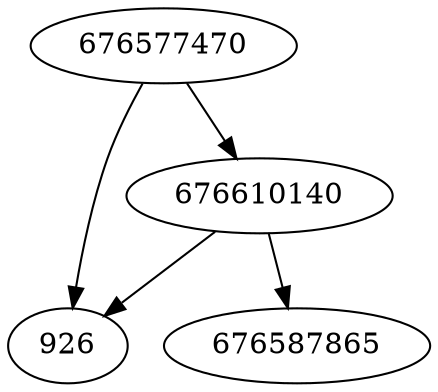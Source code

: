 strict digraph  {
676587865;
676577470;
926;
676610140;
676577470 -> 926;
676577470 -> 676610140;
676610140 -> 926;
676610140 -> 676587865;
}
